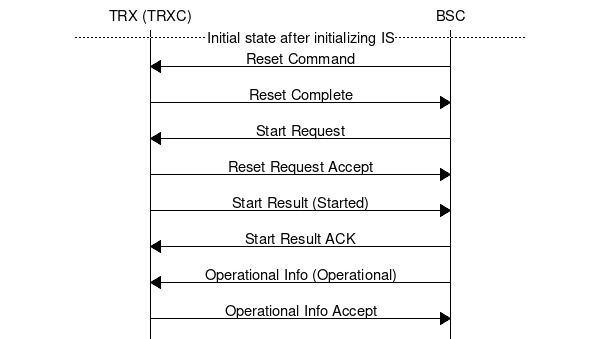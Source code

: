 msc {
	bts [label="TRX (TRXC)"], bsc [label="BSC"];
	# this is for the TRX Controller Object
	---		[label="Initial state after initializing IS"];

	bts <= bsc	[label="Reset Command"];
	bts => bsc	[label="Reset Complete"];

	bts <= bsc	[label="Start Request"];
	bts => bsc	[label="Reset Request Accept"];
	bts => bsc	[label="Start Result (Started)"];
	bts <= bsc	[label="Start Result ACK"];

	bts <= bsc	[label="Operational Info (Operational)"];
	bts => bsc	[label="Operational Info Accept"];
}
